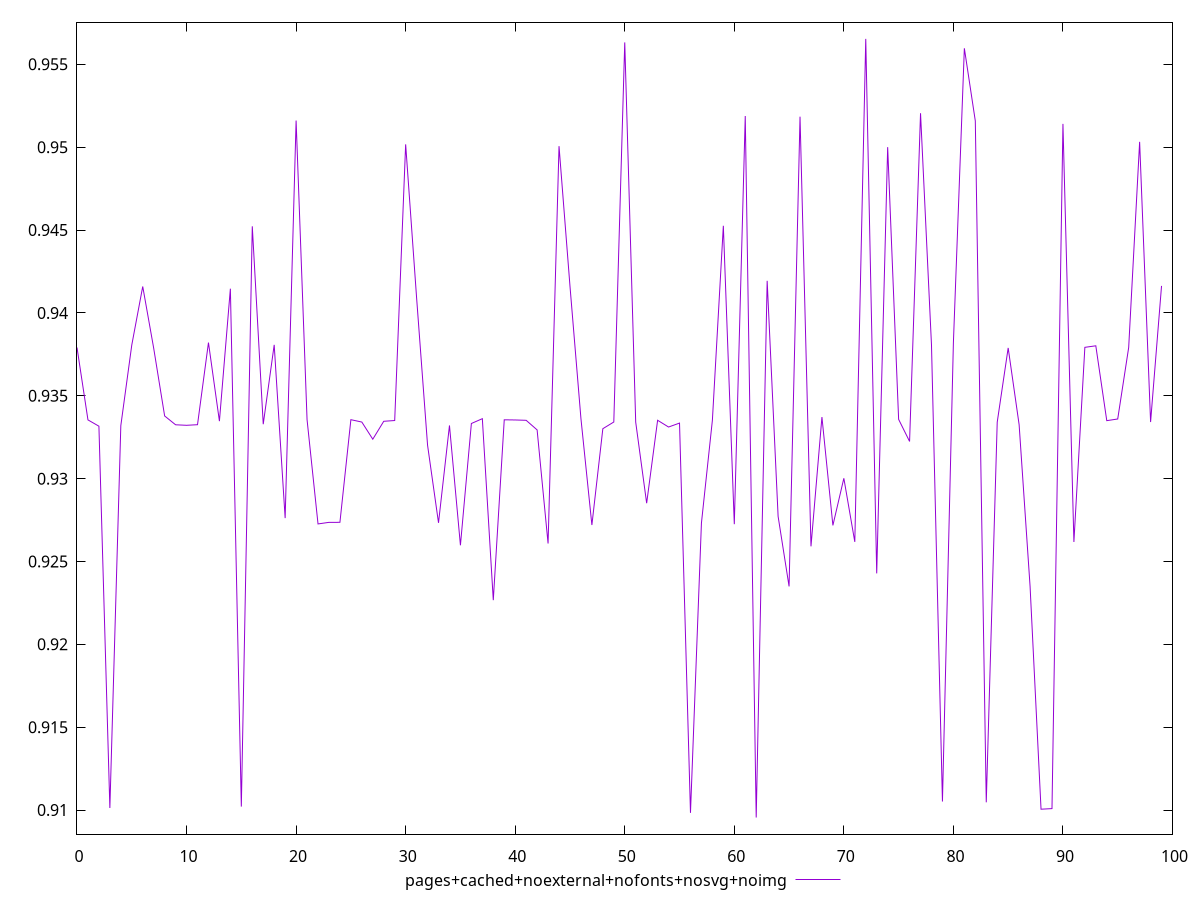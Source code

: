 $_pagesCachedNoexternalNofontsNosvgNoimg <<EOF
0.937912032784535
0.933544510856084
0.9331646698803074
0.9101252192416562
0.9332004015641554
0.9380619391076624
0.9415935007922133
0.9378719889466742
0.9337829984633068
0.933250069089205
0.9332189601111829
0.933254756142626
0.9382074299112757
0.9334704191309722
0.9414606951847893
0.9102109595051942
0.9452256998672052
0.9332855772958869
0.9380728186748768
0.9276181891888843
0.9516068094234881
0.9335582229209352
0.9272668057192446
0.9273625720045879
0.927363849503581
0.9335578548009095
0.9334145930463912
0.9323798137508049
0.9334607220594888
0.9335067634923552
0.9501708436203735
0.9409042096065418
0.9320198937839507
0.9273333290608725
0.9332081490672327
0.9259792578612164
0.9333266157701121
0.9336185097167311
0.9226685120812858
0.9335509526522862
0.9335402552716707
0.9335198101945312
0.9329410517351794
0.9260871243404826
0.9500634129171966
0.9416160303161792
0.9336274952152452
0.9272021974089796
0.9330131172012673
0.9334177319123
0.9563229509338737
0.9334102079417218
0.9285164899664735
0.9335217664174599
0.9331142018347971
0.9333527221524982
0.9098349044948523
0.92731814365444
0.9335248106974053
0.9452573609599046
0.927251558367582
0.9518810777216892
0.909549516258911
0.9419354805073995
0.9277210931544935
0.9234969506665233
0.9518419649398028
0.9259149336833704
0.9337145845454593
0.9271795811586949
0.9300221231085039
0.926183708890268
0.9565363384250842
0.9242848955702544
0.9500015477480703
0.933578351337976
0.9322451787580261
0.9520487092222816
0.9380676840263747
0.9105188275709558
0.9382022949355818
0.9559681334797737
0.9515846798813995
0.9104704631978062
0.9334047073111883
0.9378887713442284
0.9332531623702875
0.9234975045754102
0.9100534501628502
0.9100901399744307
0.9514072956835541
0.9261783316263749
0.9379231330813179
0.9380159045033668
0.933498984683833
0.9335994513518868
0.9379122889324454
0.9503220111122042
0.9334169476653116
0.9416305709334177
EOF
set key outside below
set terminal pngcairo
set output "report_00006_2020-11-02T20-21-41.718Z/performance_score/pages+cached+noexternal+nofonts+nosvg+noimg//score.png"
set yrange [0.908549516258911:0.9575363384250842]
plot $_pagesCachedNoexternalNofontsNosvgNoimg title "pages+cached+noexternal+nofonts+nosvg+noimg" with line ,